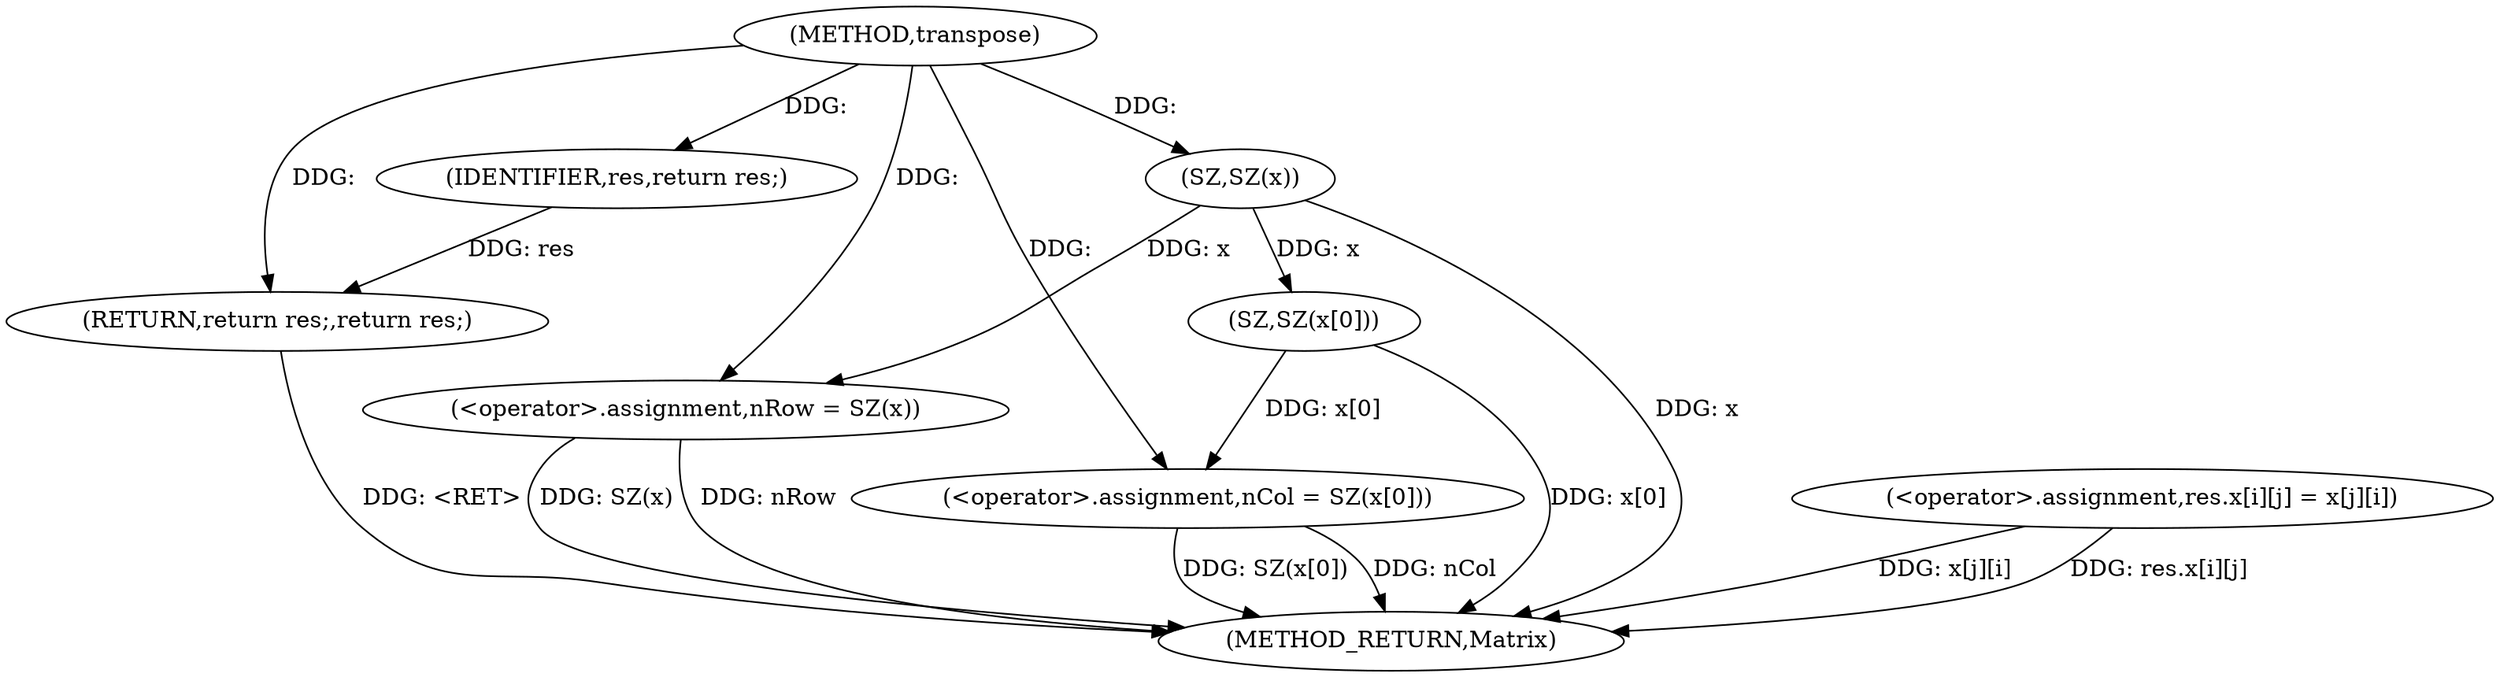 digraph "transpose" {  
"1000768" [label = "(METHOD,transpose)" ]
"1000799" [label = "(METHOD_RETURN,Matrix)" ]
"1000771" [label = "(<operator>.assignment,nRow = SZ(x))" ]
"1000776" [label = "(<operator>.assignment,nCol = SZ(x[0]))" ]
"1000797" [label = "(RETURN,return res;,return res;)" ]
"1000784" [label = "(<operator>.assignment,res.x[i][j] = x[j][i])" ]
"1000798" [label = "(IDENTIFIER,res,return res;)" ]
"1000773" [label = "(SZ,SZ(x))" ]
"1000778" [label = "(SZ,SZ(x[0]))" ]
  "1000771" -> "1000799"  [ label = "DDG: nRow"] 
  "1000773" -> "1000799"  [ label = "DDG: x"] 
  "1000771" -> "1000799"  [ label = "DDG: SZ(x)"] 
  "1000776" -> "1000799"  [ label = "DDG: nCol"] 
  "1000778" -> "1000799"  [ label = "DDG: x[0]"] 
  "1000776" -> "1000799"  [ label = "DDG: SZ(x[0])"] 
  "1000784" -> "1000799"  [ label = "DDG: res.x[i][j]"] 
  "1000784" -> "1000799"  [ label = "DDG: x[j][i]"] 
  "1000797" -> "1000799"  [ label = "DDG: <RET>"] 
  "1000773" -> "1000771"  [ label = "DDG: x"] 
  "1000778" -> "1000776"  [ label = "DDG: x[0]"] 
  "1000798" -> "1000797"  [ label = "DDG: res"] 
  "1000768" -> "1000797"  [ label = "DDG: "] 
  "1000768" -> "1000771"  [ label = "DDG: "] 
  "1000768" -> "1000776"  [ label = "DDG: "] 
  "1000768" -> "1000798"  [ label = "DDG: "] 
  "1000768" -> "1000773"  [ label = "DDG: "] 
  "1000773" -> "1000778"  [ label = "DDG: x"] 
}
